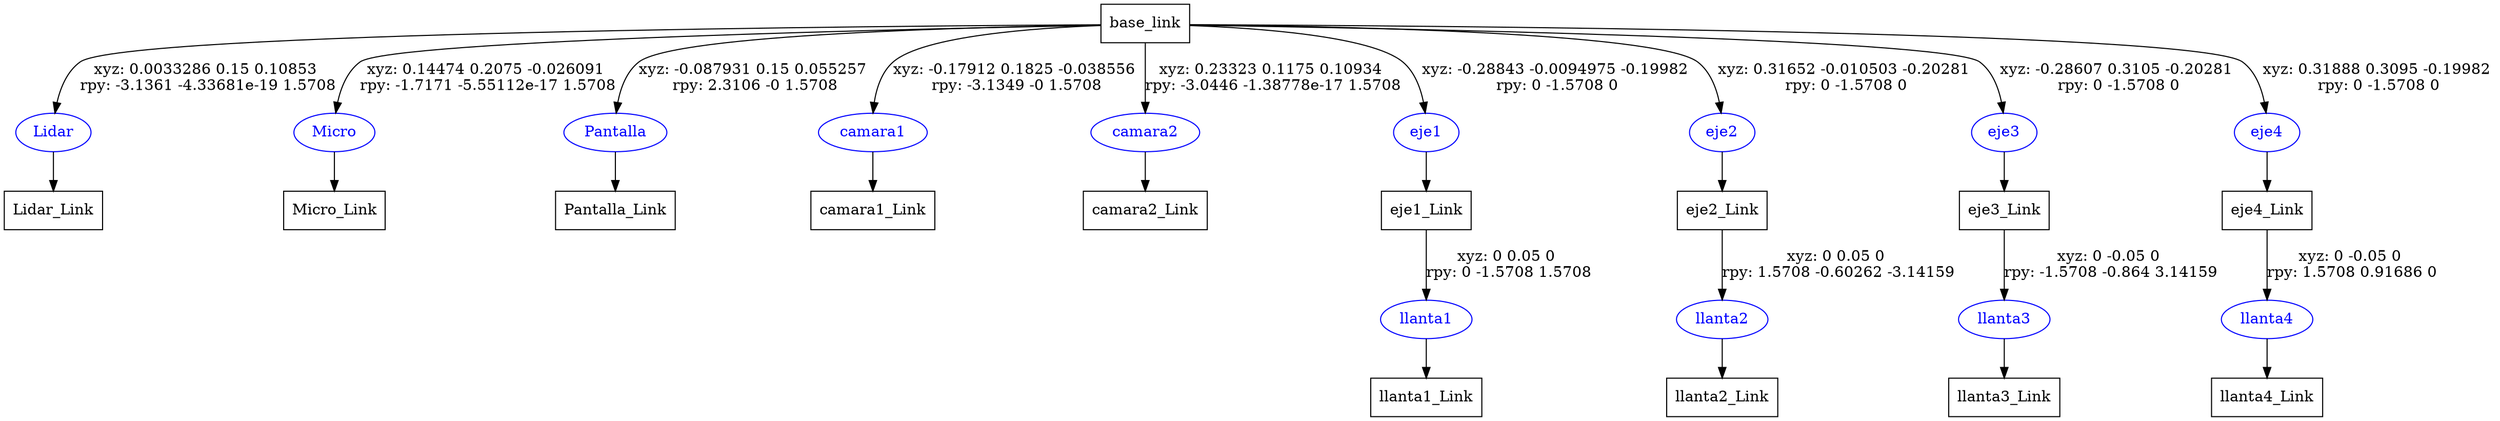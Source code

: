 digraph G {
node [shape=box];
"base_link" [label="base_link"];
"Lidar_Link" [label="Lidar_Link"];
"Micro_Link" [label="Micro_Link"];
"Pantalla_Link" [label="Pantalla_Link"];
"camara1_Link" [label="camara1_Link"];
"camara2_Link" [label="camara2_Link"];
"eje1_Link" [label="eje1_Link"];
"llanta1_Link" [label="llanta1_Link"];
"eje2_Link" [label="eje2_Link"];
"llanta2_Link" [label="llanta2_Link"];
"eje3_Link" [label="eje3_Link"];
"llanta3_Link" [label="llanta3_Link"];
"eje4_Link" [label="eje4_Link"];
"llanta4_Link" [label="llanta4_Link"];
node [shape=ellipse, color=blue, fontcolor=blue];
"base_link" -> "Lidar" [label="xyz: 0.0033286 0.15 0.10853 \nrpy: -3.1361 -4.33681e-19 1.5708"]
"Lidar" -> "Lidar_Link"
"base_link" -> "Micro" [label="xyz: 0.14474 0.2075 -0.026091 \nrpy: -1.7171 -5.55112e-17 1.5708"]
"Micro" -> "Micro_Link"
"base_link" -> "Pantalla" [label="xyz: -0.087931 0.15 0.055257 \nrpy: 2.3106 -0 1.5708"]
"Pantalla" -> "Pantalla_Link"
"base_link" -> "camara1" [label="xyz: -0.17912 0.1825 -0.038556 \nrpy: -3.1349 -0 1.5708"]
"camara1" -> "camara1_Link"
"base_link" -> "camara2" [label="xyz: 0.23323 0.1175 0.10934 \nrpy: -3.0446 -1.38778e-17 1.5708"]
"camara2" -> "camara2_Link"
"base_link" -> "eje1" [label="xyz: -0.28843 -0.0094975 -0.19982 \nrpy: 0 -1.5708 0"]
"eje1" -> "eje1_Link"
"eje1_Link" -> "llanta1" [label="xyz: 0 0.05 0 \nrpy: 0 -1.5708 1.5708"]
"llanta1" -> "llanta1_Link"
"base_link" -> "eje2" [label="xyz: 0.31652 -0.010503 -0.20281 \nrpy: 0 -1.5708 0"]
"eje2" -> "eje2_Link"
"eje2_Link" -> "llanta2" [label="xyz: 0 0.05 0 \nrpy: 1.5708 -0.60262 -3.14159"]
"llanta2" -> "llanta2_Link"
"base_link" -> "eje3" [label="xyz: -0.28607 0.3105 -0.20281 \nrpy: 0 -1.5708 0"]
"eje3" -> "eje3_Link"
"eje3_Link" -> "llanta3" [label="xyz: 0 -0.05 0 \nrpy: -1.5708 -0.864 3.14159"]
"llanta3" -> "llanta3_Link"
"base_link" -> "eje4" [label="xyz: 0.31888 0.3095 -0.19982 \nrpy: 0 -1.5708 0"]
"eje4" -> "eje4_Link"
"eje4_Link" -> "llanta4" [label="xyz: 0 -0.05 0 \nrpy: 1.5708 0.91686 0"]
"llanta4" -> "llanta4_Link"
}
